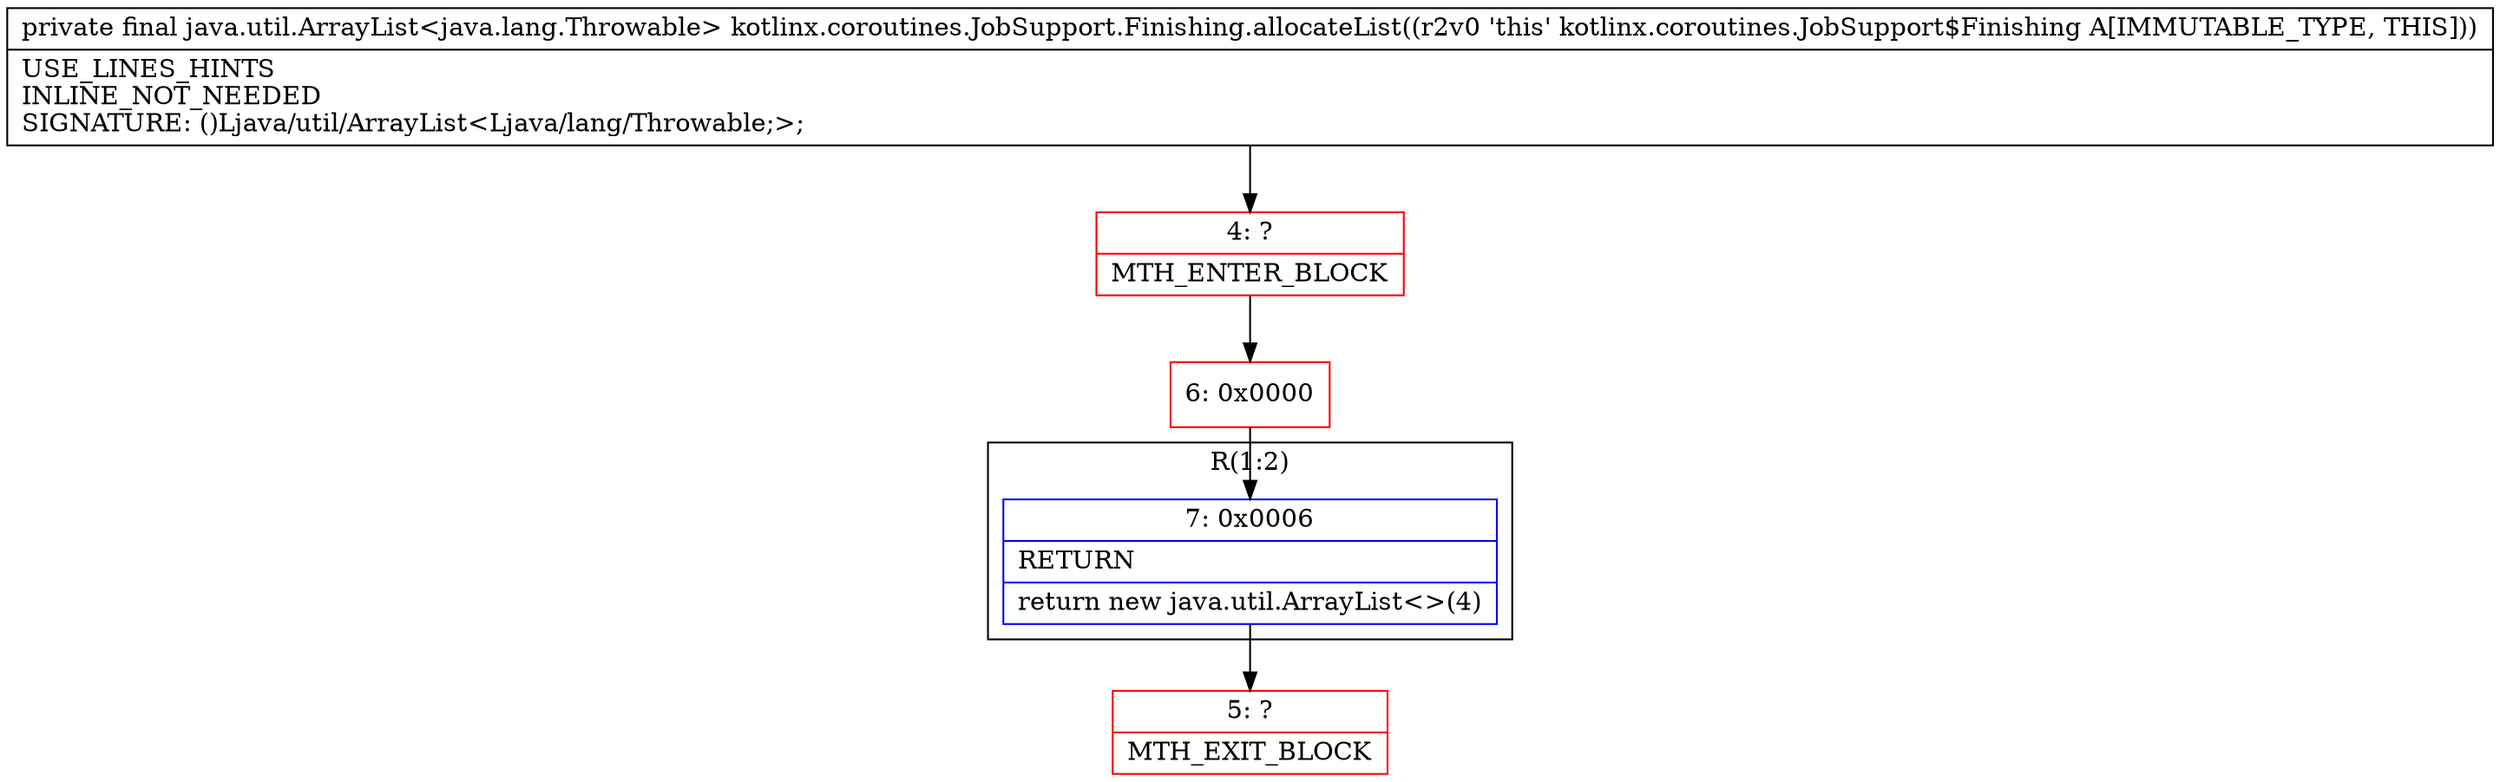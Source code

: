 digraph "CFG forkotlinx.coroutines.JobSupport.Finishing.allocateList()Ljava\/util\/ArrayList;" {
subgraph cluster_Region_525759936 {
label = "R(1:2)";
node [shape=record,color=blue];
Node_7 [shape=record,label="{7\:\ 0x0006|RETURN\l|return new java.util.ArrayList\<\>(4)\l}"];
}
Node_4 [shape=record,color=red,label="{4\:\ ?|MTH_ENTER_BLOCK\l}"];
Node_6 [shape=record,color=red,label="{6\:\ 0x0000}"];
Node_5 [shape=record,color=red,label="{5\:\ ?|MTH_EXIT_BLOCK\l}"];
MethodNode[shape=record,label="{private final java.util.ArrayList\<java.lang.Throwable\> kotlinx.coroutines.JobSupport.Finishing.allocateList((r2v0 'this' kotlinx.coroutines.JobSupport$Finishing A[IMMUTABLE_TYPE, THIS]))  | USE_LINES_HINTS\lINLINE_NOT_NEEDED\lSIGNATURE: ()Ljava\/util\/ArrayList\<Ljava\/lang\/Throwable;\>;\l}"];
MethodNode -> Node_4;Node_7 -> Node_5;
Node_4 -> Node_6;
Node_6 -> Node_7;
}

